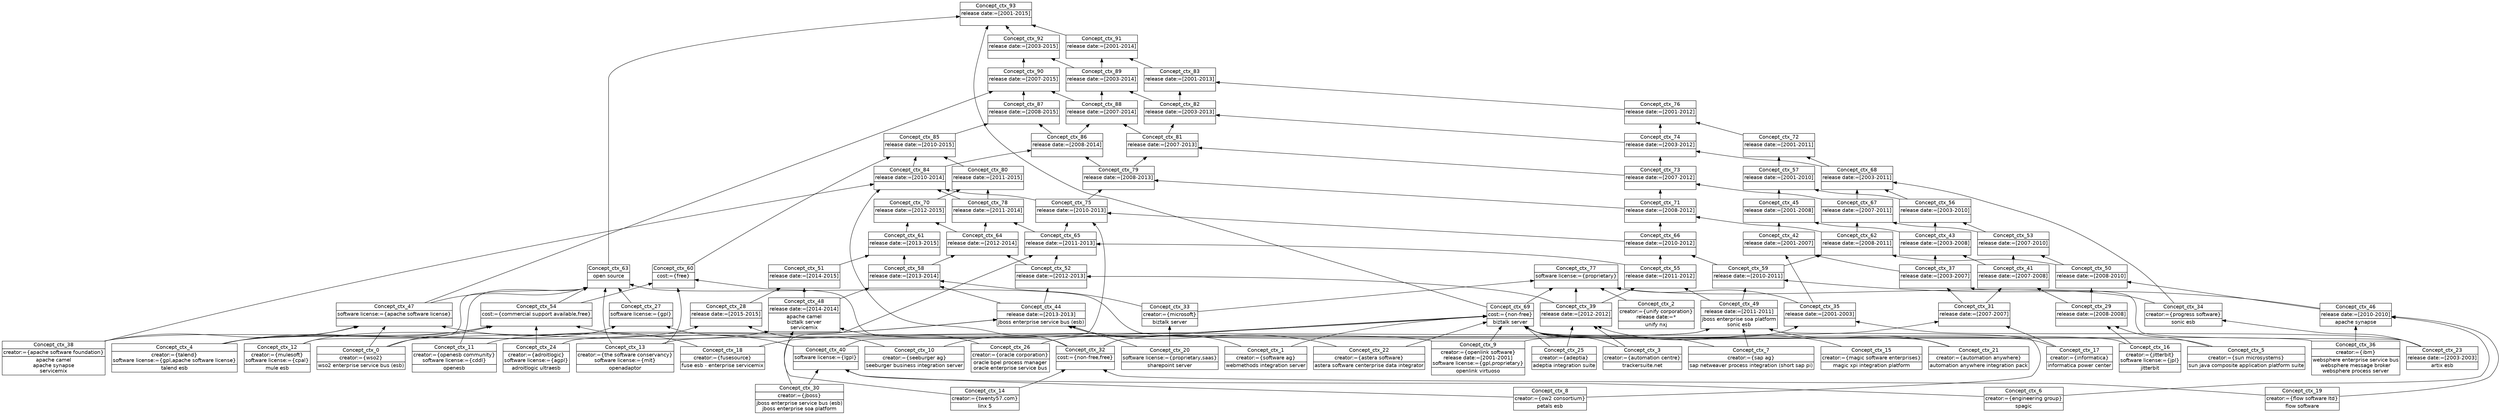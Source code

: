 digraph G { 
	rankdir=BT;
	margin=0;
	node [margin="0.03,0.03",fontname="DejaVu Sans"];
	ranksep=0.3;
	nodesep=0.2;
//graph[label="name:ctx,concept number:94,object number:38,attribute number:103"
0 [shape=none,label=<<table border="0" cellborder="1" cellspacing="0" port="p"><tr><td>Concept_ctx_6</td></tr><tr><td>creator:={engineering group}<br/></td></tr><tr><td>spagic<br/></td></tr></table>>];
10 [shape=none,label=<<table border="0" cellborder="1" cellspacing="0" port="p"><tr><td>Concept_ctx_5</td></tr><tr><td>creator:={sun microsystems}<br/></td></tr><tr><td>sun java composite application platform suite<br/></td></tr></table>>];
11 [shape=none,label=<<table border="0" cellborder="1" cellspacing="0" port="p"><tr><td>Concept_ctx_2</td></tr><tr><td>creator:={unify corporation}<br/>release date:=*<br/></td></tr><tr><td>unify nxj<br/></td></tr></table>>];
12 [shape=none,label=<<table border="0" cellborder="1" cellspacing="0" port="p"><tr><td>Concept_ctx_25</td></tr><tr><td>creator:={adeptia}<br/></td></tr><tr><td>adeptia integration suite<br/></td></tr></table>>];
13 [shape=none,label=<<table border="0" cellborder="1" cellspacing="0" port="p"><tr><td>Concept_ctx_16</td></tr><tr><td>creator:={jitterbit}<br/>software license:={jpl}<br/></td></tr><tr><td>jitterbit<br/></td></tr></table>>];
14 [shape=none,label=<<table border="0" cellborder="1" cellspacing="0" port="p"><tr><td>Concept_ctx_3</td></tr><tr><td>creator:={automation centre}<br/></td></tr><tr><td>trackersuite.net<br/></td></tr></table>>];
15 [shape=none,label=<<table border="0" cellborder="1" cellspacing="0" port="p"><tr><td>Concept_ctx_1</td></tr><tr><td>creator:={software ag}<br/></td></tr><tr><td>webmethods integration server<br/></td></tr></table>>];
16 [shape=none,label=<<table border="0" cellborder="1" cellspacing="0" port="p"><tr><td>Concept_ctx_12</td></tr><tr><td>creator:={mulesoft}<br/>software license:={cpal}<br/></td></tr><tr><td>mule esb<br/></td></tr></table>>];
17 [shape=none,label=<<table border="0" cellborder="1" cellspacing="0" port="p"><tr><td>Concept_ctx_9</td></tr><tr><td>creator:={openlink software}<br/>release date:=[2001-2001]<br/>software license:={gpl,proprietary}<br/></td></tr><tr><td>openlink virtuoso<br/></td></tr></table>>];
18 [shape=none,label=<<table border="0" cellborder="1" cellspacing="0" port="p"><tr><td>Concept_ctx_22</td></tr><tr><td>creator:={astera software}<br/></td></tr><tr><td>astera software centerprise data integrator<br/></td></tr></table>>];
19 [shape=none,label=<<table border="0" cellborder="1" cellspacing="0" port="p"><tr><td>Concept_ctx_7</td></tr><tr><td>creator:={sap ag}<br/></td></tr><tr><td>sap netweaver process integration (short sap pi)<br/></td></tr></table>>];
20 [shape=none,label=<<table border="0" cellborder="1" cellspacing="0" port="p"><tr><td>Concept_ctx_15</td></tr><tr><td>creator:={magic software enterprises}<br/></td></tr><tr><td>magic xpi integration platform<br/></td></tr></table>>];
21 [shape=none,label=<<table border="0" cellborder="1" cellspacing="0" port="p"><tr><td>Concept_ctx_11</td></tr><tr><td>creator:={openesb community}<br/>software license:={cddl}<br/></td></tr><tr><td>openesb<br/></td></tr></table>>];
22 [shape=none,label=<<table border="0" cellborder="1" cellspacing="0" port="p"><tr><td>Concept_ctx_4</td></tr><tr><td>creator:={talend}<br/>software license:={gpl,apache software license}<br/></td></tr><tr><td>talend esb<br/></td></tr></table>>];
23 [shape=none,label=<<table border="0" cellborder="1" cellspacing="0" port="p"><tr><td>Concept_ctx_18</td></tr><tr><td>creator:={fusesource}<br/></td></tr><tr><td>fuse esb - enterprise servicemix<br/></td></tr></table>>];
24 [shape=none,label=<<table border="0" cellborder="1" cellspacing="0" port="p"><tr><td>Concept_ctx_19</td></tr><tr><td>creator:={flow software ltd}<br/></td></tr><tr><td>flow software<br/></td></tr></table>>];
25 [shape=none,label=<<table border="0" cellborder="1" cellspacing="0" port="p"><tr><td>Concept_ctx_8</td></tr><tr><td>creator:={ow2 consortium}<br/></td></tr><tr><td>petals esb<br/></td></tr></table>>];
27 [shape=none,label=<<table border="0" cellborder="1" cellspacing="0" port="p"><tr><td>Concept_ctx_13</td></tr><tr><td>creator:={the software conservancy}<br/>software license:={mit}<br/></td></tr><tr><td>openadaptor<br/></td></tr></table>>];
28 [shape=none,label=<<table border="0" cellborder="1" cellspacing="0" port="p"><tr><td>Concept_ctx_17</td></tr><tr><td>creator:={informatica}<br/></td></tr><tr><td>informatica power center<br/></td></tr></table>>];
29 [shape=none,label=<<table border="0" cellborder="1" cellspacing="0" port="p"><tr><td>Concept_ctx_14</td></tr><tr><td>creator:={twenty57.com}<br/></td></tr><tr><td>linx 5<br/></td></tr></table>>];
3 [shape=none,label=<<table border="0" cellborder="1" cellspacing="0" port="p"><tr><td>Concept_ctx_21</td></tr><tr><td>creator:={automation anywhere}<br/></td></tr><tr><td>automation anywhere integration pack<br/></td></tr></table>>];
4 [shape=none,label=<<table border="0" cellborder="1" cellspacing="0" port="p"><tr><td>Concept_ctx_0</td></tr><tr><td>creator:={wso2}<br/></td></tr><tr><td>wso2 enterprise service bus (esb)<br/></td></tr></table>>];
5 [shape=none,label=<<table border="0" cellborder="1" cellspacing="0" port="p"><tr><td>Concept_ctx_24</td></tr><tr><td>creator:={adroitlogic}<br/>software license:={agpl}<br/></td></tr><tr><td>adroitlogic ultraesb<br/></td></tr></table>>];
83 [shape=none,label=<<table border="0" cellborder="1" cellspacing="0" port="p"><tr><td>Concept_ctx_23</td></tr><tr><td>release date:=[2003-2003]<br/></td></tr><tr><td>artix esb<br/></td></tr></table>>];
9 [shape=none,label=<<table border="0" cellborder="1" cellspacing="0" port="p"><tr><td>Concept_ctx_10</td></tr><tr><td>creator:={seeburger ag}<br/></td></tr><tr><td>seeburger business integration server<br/></td></tr></table>>];
2 [shape=none,label=<<table border="0" cellborder="1" cellspacing="0" port="p"><tr><td>Concept_ctx_34</td></tr><tr><td>creator:={progress software}<br/></td></tr><tr><td>sonic esb<br/></td></tr></table>>];
6 [shape=none,label=<<table border="0" cellborder="1" cellspacing="0" port="p"><tr><td>Concept_ctx_33</td></tr><tr><td>creator:={microsoft}<br/></td></tr><tr><td>biztalk server<br/></td></tr></table>>];
7 [shape=none,label=<<table border="0" cellborder="1" cellspacing="0" port="p"><tr><td>Concept_ctx_26</td></tr><tr><td>creator:={oracle corporation}<br/></td></tr><tr><td>oracle bpel process manager<br/>oracle enterprise service bus<br/></td></tr></table>>];
74 [shape=none,label=<<table border="0" cellborder="1" cellspacing="0" port="p"><tr><td>Concept_ctx_35</td></tr><tr><td>release date:=[2001-2003]<br/></td></tr><tr><td><br/></td></tr></table>>];
75 [shape=none,label=<<table border="0" cellborder="1" cellspacing="0" port="p"><tr><td>Concept_ctx_28</td></tr><tr><td>release date:=[2015-2015]<br/></td></tr><tr><td><br/></td></tr></table>>];
8 [shape=none,label=<<table border="0" cellborder="1" cellspacing="0" port="p"><tr><td>Concept_ctx_30</td></tr><tr><td>creator:={jboss}<br/></td></tr><tr><td>jboss enterprise service bus (esb)<br/>jboss enterprise soa platform<br/></td></tr></table>>];
81 [shape=none,label=<<table border="0" cellborder="1" cellspacing="0" port="p"><tr><td>Concept_ctx_29</td></tr><tr><td>release date:=[2008-2008]<br/></td></tr><tr><td><br/></td></tr></table>>];
82 [shape=none,label=<<table border="0" cellborder="1" cellspacing="0" port="p"><tr><td>Concept_ctx_31</td></tr><tr><td>release date:=[2007-2007]<br/></td></tr><tr><td><br/></td></tr></table>>];
86 [shape=none,label=<<table border="0" cellborder="1" cellspacing="0" port="p"><tr><td>Concept_ctx_32</td></tr><tr><td>cost:={non-free,free}<br/></td></tr><tr><td><br/></td></tr></table>>];
92 [shape=none,label=<<table border="0" cellborder="1" cellspacing="0" port="p"><tr><td>Concept_ctx_27</td></tr><tr><td>software license:={gpl}<br/></td></tr><tr><td><br/></td></tr></table>>];
1 [shape=none,label=<<table border="0" cellborder="1" cellspacing="0" port="p"><tr><td>Concept_ctx_38</td></tr><tr><td>creator:={apache software foundation}<br/></td></tr><tr><td>apache camel<br/>apache synapse<br/>servicemix<br/></td></tr></table>>];
26 [shape=none,label=<<table border="0" cellborder="1" cellspacing="0" port="p"><tr><td>Concept_ctx_36</td></tr><tr><td>creator:={ibm}<br/></td></tr><tr><td>websphere enterprise service bus<br/>websphere message broker<br/>websphere process server<br/></td></tr></table>>];
73 [shape=none,label=<<table border="0" cellborder="1" cellspacing="0" port="p"><tr><td>Concept_ctx_37</td></tr><tr><td>release date:=[2003-2007]<br/></td></tr><tr><td><br/></td></tr></table>>];
78 [shape=none,label=<<table border="0" cellborder="1" cellspacing="0" port="p"><tr><td>Concept_ctx_39</td></tr><tr><td>release date:=[2012-2012]<br/></td></tr><tr><td><br/></td></tr></table>>];
65 [shape=none,label=<<table border="0" cellborder="1" cellspacing="0" port="p"><tr><td>Concept_ctx_42</td></tr><tr><td>release date:=[2001-2007]<br/></td></tr><tr><td><br/></td></tr></table>>];
72 [shape=none,label=<<table border="0" cellborder="1" cellspacing="0" port="p"><tr><td>Concept_ctx_41</td></tr><tr><td>release date:=[2007-2008]<br/></td></tr><tr><td><br/></td></tr></table>>];
90 [shape=none,label=<<table border="0" cellborder="1" cellspacing="0" port="p"><tr><td>Concept_ctx_40</td></tr><tr><td>software license:={lgpl}<br/></td></tr><tr><td><br/></td></tr></table>>];
64 [shape=none,label=<<table border="0" cellborder="1" cellspacing="0" port="p"><tr><td>Concept_ctx_43</td></tr><tr><td>release date:=[2003-2008]<br/></td></tr><tr><td><br/></td></tr></table>>];
57 [shape=none,label=<<table border="0" cellborder="1" cellspacing="0" port="p"><tr><td>Concept_ctx_45</td></tr><tr><td>release date:=[2001-2008]<br/></td></tr><tr><td><br/></td></tr></table>>];
77 [shape=none,label=<<table border="0" cellborder="1" cellspacing="0" port="p"><tr><td>Concept_ctx_44</td></tr><tr><td>release date:=[2013-2013]<br/></td></tr><tr><td>jboss enterprise service bus (esb)<br/></td></tr></table>>];
80 [shape=none,label=<<table border="0" cellborder="1" cellspacing="0" port="p"><tr><td>Concept_ctx_46</td></tr><tr><td>release date:=[2010-2010]<br/></td></tr><tr><td>apache synapse<br/></td></tr></table>>];
91 [shape=none,label=<<table border="0" cellborder="1" cellspacing="0" port="p"><tr><td>Concept_ctx_47</td></tr><tr><td>software license:={apache software license}<br/></td></tr><tr><td><br/></td></tr></table>>];
76 [shape=none,label=<<table border="0" cellborder="1" cellspacing="0" port="p"><tr><td>Concept_ctx_48</td></tr><tr><td>release date:=[2014-2014]<br/></td></tr><tr><td>apache camel<br/>biztalk server<br/>servicemix<br/></td></tr></table>>];
79 [shape=none,label=<<table border="0" cellborder="1" cellspacing="0" port="p"><tr><td>Concept_ctx_49</td></tr><tr><td>release date:=[2011-2011]<br/></td></tr><tr><td>jboss enterprise soa platform<br/>sonic esb<br/></td></tr></table>>];
71 [shape=none,label=<<table border="0" cellborder="1" cellspacing="0" port="p"><tr><td>Concept_ctx_50</td></tr><tr><td>release date:=[2008-2010]<br/></td></tr><tr><td><br/></td></tr></table>>];
66 [shape=none,label=<<table border="0" cellborder="1" cellspacing="0" port="p"><tr><td>Concept_ctx_51</td></tr><tr><td>release date:=[2014-2015]<br/></td></tr><tr><td><br/></td></tr></table>>];
68 [shape=none,label=<<table border="0" cellborder="1" cellspacing="0" port="p"><tr><td>Concept_ctx_52</td></tr><tr><td>release date:=[2012-2013]<br/></td></tr><tr><td><br/></td></tr></table>>];
63 [shape=none,label=<<table border="0" cellborder="1" cellspacing="0" port="p"><tr><td>Concept_ctx_53</td></tr><tr><td>release date:=[2007-2010]<br/></td></tr><tr><td><br/></td></tr></table>>];
69 [shape=none,label=<<table border="0" cellborder="1" cellspacing="0" port="p"><tr><td>Concept_ctx_55</td></tr><tr><td>release date:=[2011-2012]<br/></td></tr><tr><td><br/></td></tr></table>>];
87 [shape=none,label=<<table border="0" cellborder="1" cellspacing="0" port="p"><tr><td>Concept_ctx_54</td></tr><tr><td>cost:={commercial support available,free}<br/></td></tr><tr><td><br/></td></tr></table>>];
56 [shape=none,label=<<table border="0" cellborder="1" cellspacing="0" port="p"><tr><td>Concept_ctx_56</td></tr><tr><td>release date:=[2003-2010]<br/></td></tr><tr><td><br/></td></tr></table>>];
50 [shape=none,label=<<table border="0" cellborder="1" cellspacing="0" port="p"><tr><td>Concept_ctx_57</td></tr><tr><td>release date:=[2001-2010]<br/></td></tr><tr><td><br/></td></tr></table>>];
67 [shape=none,label=<<table border="0" cellborder="1" cellspacing="0" port="p"><tr><td>Concept_ctx_58</td></tr><tr><td>release date:=[2013-2014]<br/></td></tr><tr><td><br/></td></tr></table>>];
70 [shape=none,label=<<table border="0" cellborder="1" cellspacing="0" port="p"><tr><td>Concept_ctx_59</td></tr><tr><td>release date:=[2010-2011]<br/></td></tr><tr><td><br/></td></tr></table>>];
85 [shape=none,label=<<table border="0" cellborder="1" cellspacing="0" port="p"><tr><td>Concept_ctx_60</td></tr><tr><td>cost:={free}<br/></td></tr><tr><td><br/></td></tr></table>>];
58 [shape=none,label=<<table border="0" cellborder="1" cellspacing="0" port="p"><tr><td>Concept_ctx_61</td></tr><tr><td>release date:=[2013-2015]<br/></td></tr><tr><td><br/></td></tr></table>>];
62 [shape=none,label=<<table border="0" cellborder="1" cellspacing="0" port="p"><tr><td>Concept_ctx_62</td></tr><tr><td>release date:=[2008-2011]<br/></td></tr><tr><td><br/></td></tr></table>>];
59 [shape=none,label=<<table border="0" cellborder="1" cellspacing="0" port="p"><tr><td>Concept_ctx_64</td></tr><tr><td>release date:=[2012-2014]<br/></td></tr><tr><td><br/></td></tr></table>>];
60 [shape=none,label=<<table border="0" cellborder="1" cellspacing="0" port="p"><tr><td>Concept_ctx_65</td></tr><tr><td>release date:=[2011-2013]<br/></td></tr><tr><td><br/></td></tr></table>>];
61 [shape=none,label=<<table border="0" cellborder="1" cellspacing="0" port="p"><tr><td>Concept_ctx_66</td></tr><tr><td>release date:=[2010-2012]<br/></td></tr><tr><td><br/></td></tr></table>>];
88 [shape=none,label=<<table border="0" cellborder="1" cellspacing="0" port="p"><tr><td>Concept_ctx_63</td></tr><tr><td>open source<br/></td></tr><tr><td><br/></td></tr></table>>];
55 [shape=none,label=<<table border="0" cellborder="1" cellspacing="0" port="p"><tr><td>Concept_ctx_67</td></tr><tr><td>release date:=[2007-2011]<br/></td></tr><tr><td><br/></td></tr></table>>];
49 [shape=none,label=<<table border="0" cellborder="1" cellspacing="0" port="p"><tr><td>Concept_ctx_68</td></tr><tr><td>release date:=[2003-2011]<br/></td></tr><tr><td><br/></td></tr></table>>];
51 [shape=none,label=<<table border="0" cellborder="1" cellspacing="0" port="p"><tr><td>Concept_ctx_70</td></tr><tr><td>release date:=[2012-2015]<br/></td></tr><tr><td><br/></td></tr></table>>];
54 [shape=none,label=<<table border="0" cellborder="1" cellspacing="0" port="p"><tr><td>Concept_ctx_71</td></tr><tr><td>release date:=[2008-2012]<br/></td></tr><tr><td><br/></td></tr></table>>];
84 [shape=none,label=<<table border="0" cellborder="1" cellspacing="0" port="p"><tr><td>Concept_ctx_69</td></tr><tr><td>cost:={non-free}<br/></td></tr><tr><td>biztalk server<br/></td></tr></table>>];
44 [shape=none,label=<<table border="0" cellborder="1" cellspacing="0" port="p"><tr><td>Concept_ctx_72</td></tr><tr><td>release date:=[2001-2011]<br/></td></tr><tr><td><br/></td></tr></table>>];
48 [shape=none,label=<<table border="0" cellborder="1" cellspacing="0" port="p"><tr><td>Concept_ctx_73</td></tr><tr><td>release date:=[2007-2012]<br/></td></tr><tr><td><br/></td></tr></table>>];
43 [shape=none,label=<<table border="0" cellborder="1" cellspacing="0" port="p"><tr><td>Concept_ctx_74</td></tr><tr><td>release date:=[2003-2012]<br/></td></tr><tr><td><br/></td></tr></table>>];
39 [shape=none,label=<<table border="0" cellborder="1" cellspacing="0" port="p"><tr><td>Concept_ctx_76</td></tr><tr><td>release date:=[2001-2012]<br/></td></tr><tr><td><br/></td></tr></table>>];
53 [shape=none,label=<<table border="0" cellborder="1" cellspacing="0" port="p"><tr><td>Concept_ctx_75</td></tr><tr><td>release date:=[2010-2013]<br/></td></tr><tr><td><br/></td></tr></table>>];
52 [shape=none,label=<<table border="0" cellborder="1" cellspacing="0" port="p"><tr><td>Concept_ctx_78</td></tr><tr><td>release date:=[2011-2014]<br/></td></tr><tr><td><br/></td></tr></table>>];
89 [shape=none,label=<<table border="0" cellborder="1" cellspacing="0" port="p"><tr><td>Concept_ctx_77</td></tr><tr><td>software license:={proprietary}<br/></td></tr><tr><td><br/></td></tr></table>>];
47 [shape=none,label=<<table border="0" cellborder="1" cellspacing="0" port="p"><tr><td>Concept_ctx_79</td></tr><tr><td>release date:=[2008-2013]<br/></td></tr><tr><td><br/></td></tr></table>>];
45 [shape=none,label=<<table border="0" cellborder="1" cellspacing="0" port="p"><tr><td>Concept_ctx_80</td></tr><tr><td>release date:=[2011-2015]<br/></td></tr><tr><td><br/></td></tr></table>>];
42 [shape=none,label=<<table border="0" cellborder="1" cellspacing="0" port="p"><tr><td>Concept_ctx_81</td></tr><tr><td>release date:=[2007-2013]<br/></td></tr><tr><td><br/></td></tr></table>>];
38 [shape=none,label=<<table border="0" cellborder="1" cellspacing="0" port="p"><tr><td>Concept_ctx_82</td></tr><tr><td>release date:=[2003-2013]<br/></td></tr><tr><td><br/></td></tr></table>>];
35 [shape=none,label=<<table border="0" cellborder="1" cellspacing="0" port="p"><tr><td>Concept_ctx_83</td></tr><tr><td>release date:=[2001-2013]<br/></td></tr><tr><td><br/></td></tr></table>>];
46 [shape=none,label=<<table border="0" cellborder="1" cellspacing="0" port="p"><tr><td>Concept_ctx_84</td></tr><tr><td>release date:=[2010-2014]<br/></td></tr><tr><td><br/></td></tr></table>>];
40 [shape=none,label=<<table border="0" cellborder="1" cellspacing="0" port="p"><tr><td>Concept_ctx_85</td></tr><tr><td>release date:=[2010-2015]<br/></td></tr><tr><td><br/></td></tr></table>>];
41 [shape=none,label=<<table border="0" cellborder="1" cellspacing="0" port="p"><tr><td>Concept_ctx_86</td></tr><tr><td>release date:=[2008-2014]<br/></td></tr><tr><td><br/></td></tr></table>>];
36 [shape=none,label=<<table border="0" cellborder="1" cellspacing="0" port="p"><tr><td>Concept_ctx_87</td></tr><tr><td>release date:=[2008-2015]<br/></td></tr><tr><td><br/></td></tr></table>>];
37 [shape=none,label=<<table border="0" cellborder="1" cellspacing="0" port="p"><tr><td>Concept_ctx_88</td></tr><tr><td>release date:=[2007-2014]<br/></td></tr><tr><td><br/></td></tr></table>>];
34 [shape=none,label=<<table border="0" cellborder="1" cellspacing="0" port="p"><tr><td>Concept_ctx_89</td></tr><tr><td>release date:=[2003-2014]<br/></td></tr><tr><td><br/></td></tr></table>>];
32 [shape=none,label=<<table border="0" cellborder="1" cellspacing="0" port="p"><tr><td>Concept_ctx_91</td></tr><tr><td>release date:=[2001-2014]<br/></td></tr><tr><td><br/></td></tr></table>>];
33 [shape=none,label=<<table border="0" cellborder="1" cellspacing="0" port="p"><tr><td>Concept_ctx_90</td></tr><tr><td>release date:=[2007-2015]<br/></td></tr><tr><td><br/></td></tr></table>>];
31 [shape=none,label=<<table border="0" cellborder="1" cellspacing="0" port="p"><tr><td>Concept_ctx_92</td></tr><tr><td>release date:=[2003-2015]<br/></td></tr><tr><td><br/></td></tr></table>>];
30 [shape=none,label=<<table border="0" cellborder="1" cellspacing="0" port="p"><tr><td>Concept_ctx_93</td></tr><tr><td>release date:=[2001-2015]<br/></td></tr><tr><td><br/></td></tr></table>>];
93 [shape=none,label=<<table border="0" cellborder="1" cellspacing="0" port="p"><tr><td>Concept_ctx_20</td></tr><tr><td>software license:={proprietary,saas}<br/></td></tr><tr><td>sharepoint server<br/></td></tr></table>>];
	83:p -> 2:p
	93:p -> 6:p
	17:p -> 74:p
	83:p -> 74:p
	22:p -> 75:p
	9:p -> 75:p
	13:p -> 81:p
	10:p -> 81:p
	28:p -> 82:p
	23:p -> 82:p
	29:p -> 86:p
	24:p -> 86:p
	22:p -> 92:p
	17:p -> 92:p
	83:p -> 73:p
	82:p -> 73:p
	20:p -> 78:p
	14:p -> 78:p
	12:p -> 78:p
	73:p -> 65:p
	74:p -> 65:p
	81:p -> 72:p
	82:p -> 72:p
	8:p -> 90:p
	0:p -> 90:p
	25:p -> 90:p
	73:p -> 64:p
	72:p -> 64:p
	64:p -> 57:p
	65:p -> 57:p
	21:p -> 77:p
	15:p -> 77:p
	18:p -> 77:p
	4:p -> 77:p
	93:p -> 77:p
	0:p -> 80:p
	24:p -> 80:p
	26:p -> 80:p
	4:p -> 91:p
	22:p -> 91:p
	1:p -> 91:p
	23:p -> 91:p
	7:p -> 76:p
	16:p -> 76:p
	29:p -> 76:p
	19:p -> 79:p
	5:p -> 79:p
	3:p -> 79:p
	25:p -> 79:p
	27:p -> 79:p
	81:p -> 71:p
	80:p -> 71:p
	75:p -> 66:p
	76:p -> 66:p
	78:p -> 68:p
	77:p -> 68:p
	71:p -> 63:p
	72:p -> 63:p
	79:p -> 69:p
	78:p -> 69:p
	5:p -> 87:p
	1:p -> 87:p
	90:p -> 87:p
	4:p -> 87:p
	22:p -> 87:p
	64:p -> 56:p
	63:p -> 56:p
	56:p -> 50:p
	57:p -> 50:p
	6:p -> 67:p
	77:p -> 67:p
	76:p -> 67:p
	79:p -> 70:p
	80:p -> 70:p
	87:p -> 85:p
	86:p -> 85:p
	27:p -> 85:p
	67:p -> 58:p
	66:p -> 58:p
	71:p -> 62:p
	70:p -> 62:p
	67:p -> 59:p
	68:p -> 59:p
	8:p -> 60:p
	69:p -> 60:p
	68:p -> 60:p
	69:p -> 61:p
	70:p -> 61:p
	13:p -> 88:p
	87:p -> 88:p
	21:p -> 88:p
	92:p -> 88:p
	16:p -> 88:p
	91:p -> 88:p
	27:p -> 88:p
	62:p -> 55:p
	63:p -> 55:p
	55:p -> 49:p
	2:p -> 49:p
	56:p -> 49:p
	59:p -> 51:p
	58:p -> 51:p
	62:p -> 54:p
	61:p -> 54:p
	10:p -> 84:p
	28:p -> 84:p
	12:p -> 84:p
	18:p -> 84:p
	26:p -> 84:p
	19:p -> 84:p
	14:p -> 84:p
	7:p -> 84:p
	3:p -> 84:p
	9:p -> 84:p
	15:p -> 84:p
	86:p -> 84:p
	17:p -> 84:p
	50:p -> 44:p
	49:p -> 44:p
	54:p -> 48:p
	55:p -> 48:p
	48:p -> 43:p
	49:p -> 43:p
	44:p -> 39:p
	43:p -> 39:p
	90:p -> 53:p
	60:p -> 53:p
	61:p -> 53:p
	59:p -> 52:p
	60:p -> 52:p
	84:p -> 89:p
	78:p -> 89:p
	11:p -> 89:p
	6:p -> 89:p
	2:p -> 89:p
	74:p -> 89:p
	53:p -> 47:p
	54:p -> 47:p
	52:p -> 45:p
	51:p -> 45:p
	48:p -> 42:p
	47:p -> 42:p
	43:p -> 38:p
	42:p -> 38:p
	38:p -> 35:p
	39:p -> 35:p
	53:p -> 46:p
	52:p -> 46:p
	1:p -> 46:p
	86:p -> 46:p
	45:p -> 40:p
	46:p -> 40:p
	85:p -> 40:p
	46:p -> 41:p
	47:p -> 41:p
	41:p -> 36:p
	40:p -> 36:p
	41:p -> 37:p
	42:p -> 37:p
	38:p -> 34:p
	37:p -> 34:p
	34:p -> 32:p
	35:p -> 32:p
	36:p -> 33:p
	91:p -> 33:p
	37:p -> 33:p
	34:p -> 31:p
	33:p -> 31:p
	84:p -> 30:p
	31:p -> 30:p
	88:p -> 30:p
	32:p -> 30:p
}